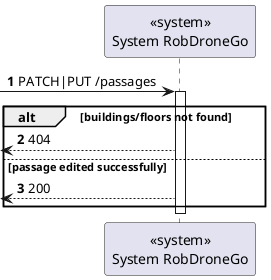 @startuml
autonumber

participant "<<system>>\nSystem RobDroneGo" as sys

[-> sys: PATCH|PUT /passages

activate sys
    alt buildings/floors not found
        [<-- sys : 404
    else passage edited successfully
        [<-- sys : 200
    end
deactivate sys

@enduml
